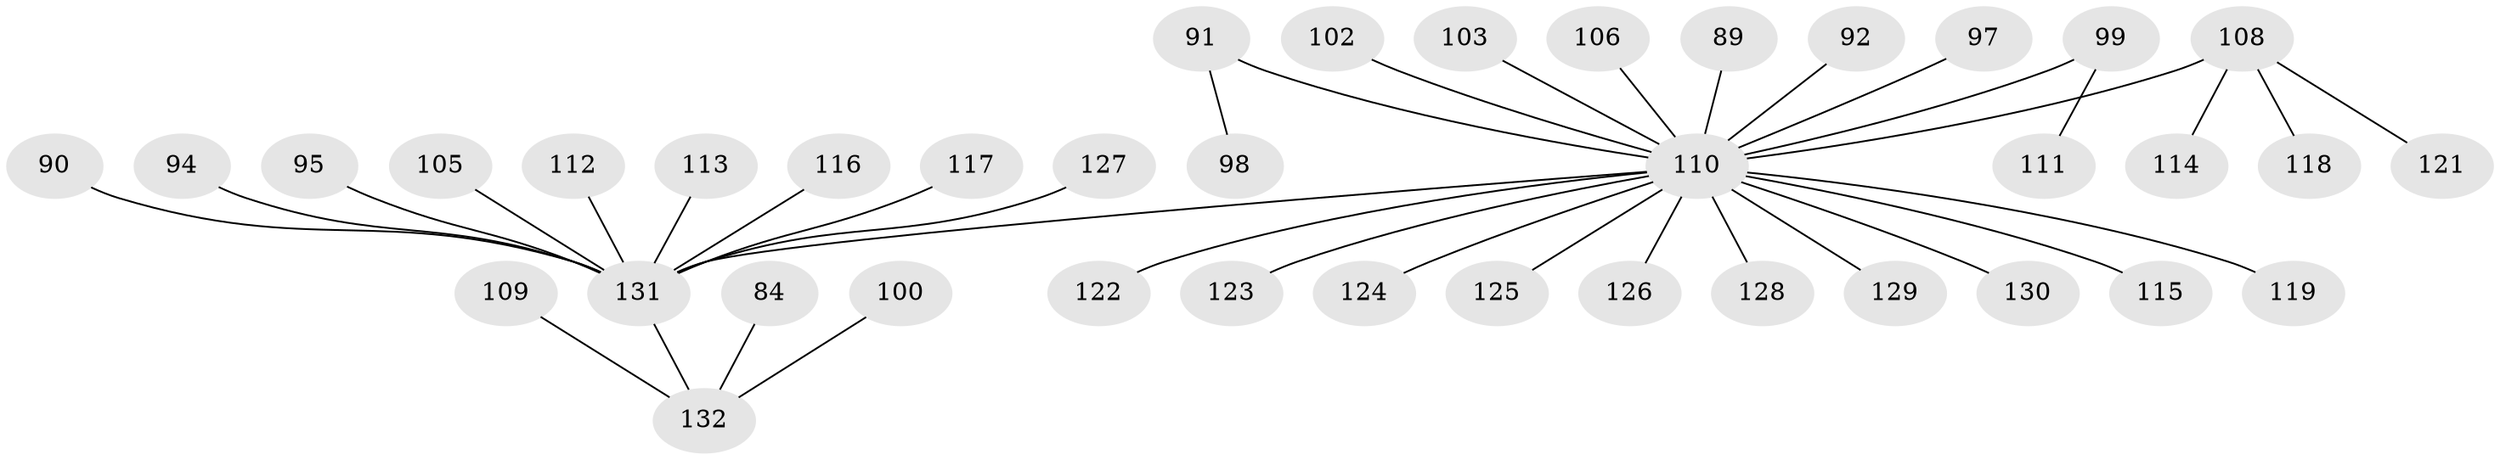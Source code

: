 // original degree distribution, {3: 0.18181818181818182, 11: 0.007575757575757576, 10: 0.007575757575757576, 2: 0.17424242424242425, 5: 0.022727272727272728, 4: 0.05303030303030303, 8: 0.007575757575757576, 1: 0.5454545454545454}
// Generated by graph-tools (version 1.1) at 2025/56/03/04/25 21:56:54]
// undirected, 39 vertices, 38 edges
graph export_dot {
graph [start="1"]
  node [color=gray90,style=filled];
  84;
  89;
  90;
  91;
  92;
  94;
  95;
  97;
  98;
  99 [super="+32+62+66"];
  100;
  102;
  103;
  105;
  106;
  108 [super="+43+72+63"];
  109;
  110 [super="+46+81+56+93+31+47+51+101+107+59+68+65+71+76+96+75+77+87+78+79+83"];
  111;
  112;
  113;
  114;
  115;
  116;
  117;
  118;
  119;
  121;
  122;
  123;
  124;
  125;
  126;
  127;
  128;
  129;
  130 [super="+48"];
  131 [super="+58+104+80+88+61+73+85+86"];
  132 [super="+17+60+120+44+69+82"];
  84 -- 132;
  89 -- 110;
  90 -- 131;
  91 -- 98;
  91 -- 110;
  92 -- 110;
  94 -- 131;
  95 -- 131;
  97 -- 110;
  99 -- 111;
  99 -- 110;
  100 -- 132;
  102 -- 110;
  103 -- 110;
  105 -- 131;
  106 -- 110;
  108 -- 118;
  108 -- 121;
  108 -- 114;
  108 -- 110;
  109 -- 132;
  110 -- 115;
  110 -- 128;
  110 -- 129;
  110 -- 131;
  110 -- 119;
  110 -- 122;
  110 -- 125;
  110 -- 126;
  110 -- 130;
  110 -- 123;
  110 -- 124;
  112 -- 131;
  113 -- 131;
  116 -- 131;
  117 -- 131;
  127 -- 131;
  131 -- 132;
}
